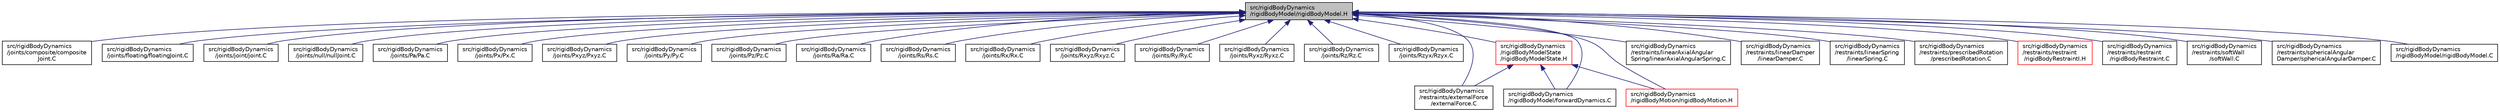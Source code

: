 digraph "src/rigidBodyDynamics/rigidBodyModel/rigidBodyModel.H"
{
  bgcolor="transparent";
  edge [fontname="Helvetica",fontsize="10",labelfontname="Helvetica",labelfontsize="10"];
  node [fontname="Helvetica",fontsize="10",shape=record];
  Node1 [label="src/rigidBodyDynamics\l/rigidBodyModel/rigidBodyModel.H",height=0.2,width=0.4,color="black", fillcolor="grey75", style="filled" fontcolor="black"];
  Node1 -> Node2 [dir="back",color="midnightblue",fontsize="10",style="solid",fontname="Helvetica"];
  Node2 [label="src/rigidBodyDynamics\l/joints/composite/composite\lJoint.C",height=0.2,width=0.4,color="black",URL="$compositeJoint_8C.html"];
  Node1 -> Node3 [dir="back",color="midnightblue",fontsize="10",style="solid",fontname="Helvetica"];
  Node3 [label="src/rigidBodyDynamics\l/joints/floating/floatingJoint.C",height=0.2,width=0.4,color="black",URL="$floatingJoint_8C.html"];
  Node1 -> Node4 [dir="back",color="midnightblue",fontsize="10",style="solid",fontname="Helvetica"];
  Node4 [label="src/rigidBodyDynamics\l/joints/joint/joint.C",height=0.2,width=0.4,color="black",URL="$joint_8C.html"];
  Node1 -> Node5 [dir="back",color="midnightblue",fontsize="10",style="solid",fontname="Helvetica"];
  Node5 [label="src/rigidBodyDynamics\l/joints/null/nullJoint.C",height=0.2,width=0.4,color="black",URL="$nullJoint_8C.html"];
  Node1 -> Node6 [dir="back",color="midnightblue",fontsize="10",style="solid",fontname="Helvetica"];
  Node6 [label="src/rigidBodyDynamics\l/joints/Pa/Pa.C",height=0.2,width=0.4,color="black",URL="$Pa_8C.html"];
  Node1 -> Node7 [dir="back",color="midnightblue",fontsize="10",style="solid",fontname="Helvetica"];
  Node7 [label="src/rigidBodyDynamics\l/joints/Px/Px.C",height=0.2,width=0.4,color="black",URL="$Px_8C.html"];
  Node1 -> Node8 [dir="back",color="midnightblue",fontsize="10",style="solid",fontname="Helvetica"];
  Node8 [label="src/rigidBodyDynamics\l/joints/Pxyz/Pxyz.C",height=0.2,width=0.4,color="black",URL="$Pxyz_8C.html"];
  Node1 -> Node9 [dir="back",color="midnightblue",fontsize="10",style="solid",fontname="Helvetica"];
  Node9 [label="src/rigidBodyDynamics\l/joints/Py/Py.C",height=0.2,width=0.4,color="black",URL="$Py_8C.html"];
  Node1 -> Node10 [dir="back",color="midnightblue",fontsize="10",style="solid",fontname="Helvetica"];
  Node10 [label="src/rigidBodyDynamics\l/joints/Pz/Pz.C",height=0.2,width=0.4,color="black",URL="$Pz_8C.html"];
  Node1 -> Node11 [dir="back",color="midnightblue",fontsize="10",style="solid",fontname="Helvetica"];
  Node11 [label="src/rigidBodyDynamics\l/joints/Ra/Ra.C",height=0.2,width=0.4,color="black",URL="$Ra_8C.html"];
  Node1 -> Node12 [dir="back",color="midnightblue",fontsize="10",style="solid",fontname="Helvetica"];
  Node12 [label="src/rigidBodyDynamics\l/joints/Rs/Rs.C",height=0.2,width=0.4,color="black",URL="$Rs_8C.html"];
  Node1 -> Node13 [dir="back",color="midnightblue",fontsize="10",style="solid",fontname="Helvetica"];
  Node13 [label="src/rigidBodyDynamics\l/joints/Rx/Rx.C",height=0.2,width=0.4,color="black",URL="$Rx_8C.html"];
  Node1 -> Node14 [dir="back",color="midnightblue",fontsize="10",style="solid",fontname="Helvetica"];
  Node14 [label="src/rigidBodyDynamics\l/joints/Rxyz/Rxyz.C",height=0.2,width=0.4,color="black",URL="$Rxyz_8C.html"];
  Node1 -> Node15 [dir="back",color="midnightblue",fontsize="10",style="solid",fontname="Helvetica"];
  Node15 [label="src/rigidBodyDynamics\l/joints/Ry/Ry.C",height=0.2,width=0.4,color="black",URL="$Ry_8C.html"];
  Node1 -> Node16 [dir="back",color="midnightblue",fontsize="10",style="solid",fontname="Helvetica"];
  Node16 [label="src/rigidBodyDynamics\l/joints/Ryxz/Ryxz.C",height=0.2,width=0.4,color="black",URL="$Ryxz_8C.html"];
  Node1 -> Node17 [dir="back",color="midnightblue",fontsize="10",style="solid",fontname="Helvetica"];
  Node17 [label="src/rigidBodyDynamics\l/joints/Rz/Rz.C",height=0.2,width=0.4,color="black",URL="$Rz_8C.html"];
  Node1 -> Node18 [dir="back",color="midnightblue",fontsize="10",style="solid",fontname="Helvetica"];
  Node18 [label="src/rigidBodyDynamics\l/joints/Rzyx/Rzyx.C",height=0.2,width=0.4,color="black",URL="$Rzyx_8C.html"];
  Node1 -> Node19 [dir="back",color="midnightblue",fontsize="10",style="solid",fontname="Helvetica"];
  Node19 [label="src/rigidBodyDynamics\l/restraints/externalForce\l/externalForce.C",height=0.2,width=0.4,color="black",URL="$externalForce_8C.html"];
  Node1 -> Node20 [dir="back",color="midnightblue",fontsize="10",style="solid",fontname="Helvetica"];
  Node20 [label="src/rigidBodyDynamics\l/restraints/linearAxialAngular\lSpring/linearAxialAngularSpring.C",height=0.2,width=0.4,color="black",URL="$rigidBodyDynamics_2restraints_2linearAxialAngularSpring_2linearAxialAngularSpring_8C.html"];
  Node1 -> Node21 [dir="back",color="midnightblue",fontsize="10",style="solid",fontname="Helvetica"];
  Node21 [label="src/rigidBodyDynamics\l/restraints/linearDamper\l/linearDamper.C",height=0.2,width=0.4,color="black",URL="$rigidBodyDynamics_2restraints_2linearDamper_2linearDamper_8C.html"];
  Node1 -> Node22 [dir="back",color="midnightblue",fontsize="10",style="solid",fontname="Helvetica"];
  Node22 [label="src/rigidBodyDynamics\l/restraints/linearSpring\l/linearSpring.C",height=0.2,width=0.4,color="black",URL="$rigidBodyDynamics_2restraints_2linearSpring_2linearSpring_8C.html"];
  Node1 -> Node23 [dir="back",color="midnightblue",fontsize="10",style="solid",fontname="Helvetica"];
  Node23 [label="src/rigidBodyDynamics\l/restraints/prescribedRotation\l/prescribedRotation.C",height=0.2,width=0.4,color="black",URL="$prescribedRotation_8C.html"];
  Node1 -> Node24 [dir="back",color="midnightblue",fontsize="10",style="solid",fontname="Helvetica"];
  Node24 [label="src/rigidBodyDynamics\l/restraints/restraint\l/rigidBodyRestraintI.H",height=0.2,width=0.4,color="red",URL="$rigidBodyRestraintI_8H.html"];
  Node1 -> Node25 [dir="back",color="midnightblue",fontsize="10",style="solid",fontname="Helvetica"];
  Node25 [label="src/rigidBodyDynamics\l/restraints/restraint\l/rigidBodyRestraint.C",height=0.2,width=0.4,color="black",URL="$rigidBodyRestraint_8C.html"];
  Node1 -> Node26 [dir="back",color="midnightblue",fontsize="10",style="solid",fontname="Helvetica"];
  Node26 [label="src/rigidBodyDynamics\l/restraints/softWall\l/softWall.C",height=0.2,width=0.4,color="black",URL="$softWall_8C.html"];
  Node1 -> Node27 [dir="back",color="midnightblue",fontsize="10",style="solid",fontname="Helvetica"];
  Node27 [label="src/rigidBodyDynamics\l/restraints/sphericalAngular\lDamper/sphericalAngularDamper.C",height=0.2,width=0.4,color="black",URL="$rigidBodyDynamics_2restraints_2sphericalAngularDamper_2sphericalAngularDamper_8C.html"];
  Node1 -> Node28 [dir="back",color="midnightblue",fontsize="10",style="solid",fontname="Helvetica"];
  Node28 [label="src/rigidBodyDynamics\l/rigidBodyModel/forwardDynamics.C",height=0.2,width=0.4,color="black",URL="$forwardDynamics_8C.html"];
  Node1 -> Node29 [dir="back",color="midnightblue",fontsize="10",style="solid",fontname="Helvetica"];
  Node29 [label="src/rigidBodyDynamics\l/rigidBodyModel/rigidBodyModel.C",height=0.2,width=0.4,color="black",URL="$rigidBodyModel_8C.html"];
  Node1 -> Node30 [dir="back",color="midnightblue",fontsize="10",style="solid",fontname="Helvetica"];
  Node30 [label="src/rigidBodyDynamics\l/rigidBodyModelState\l/rigidBodyModelState.H",height=0.2,width=0.4,color="red",URL="$rigidBodyModelState_8H.html"];
  Node30 -> Node19 [dir="back",color="midnightblue",fontsize="10",style="solid",fontname="Helvetica"];
  Node30 -> Node28 [dir="back",color="midnightblue",fontsize="10",style="solid",fontname="Helvetica"];
  Node30 -> Node31 [dir="back",color="midnightblue",fontsize="10",style="solid",fontname="Helvetica"];
  Node31 [label="src/rigidBodyDynamics\l/rigidBodyMotion/rigidBodyMotion.H",height=0.2,width=0.4,color="red",URL="$rigidBodyMotion_8H.html"];
  Node1 -> Node31 [dir="back",color="midnightblue",fontsize="10",style="solid",fontname="Helvetica"];
}
